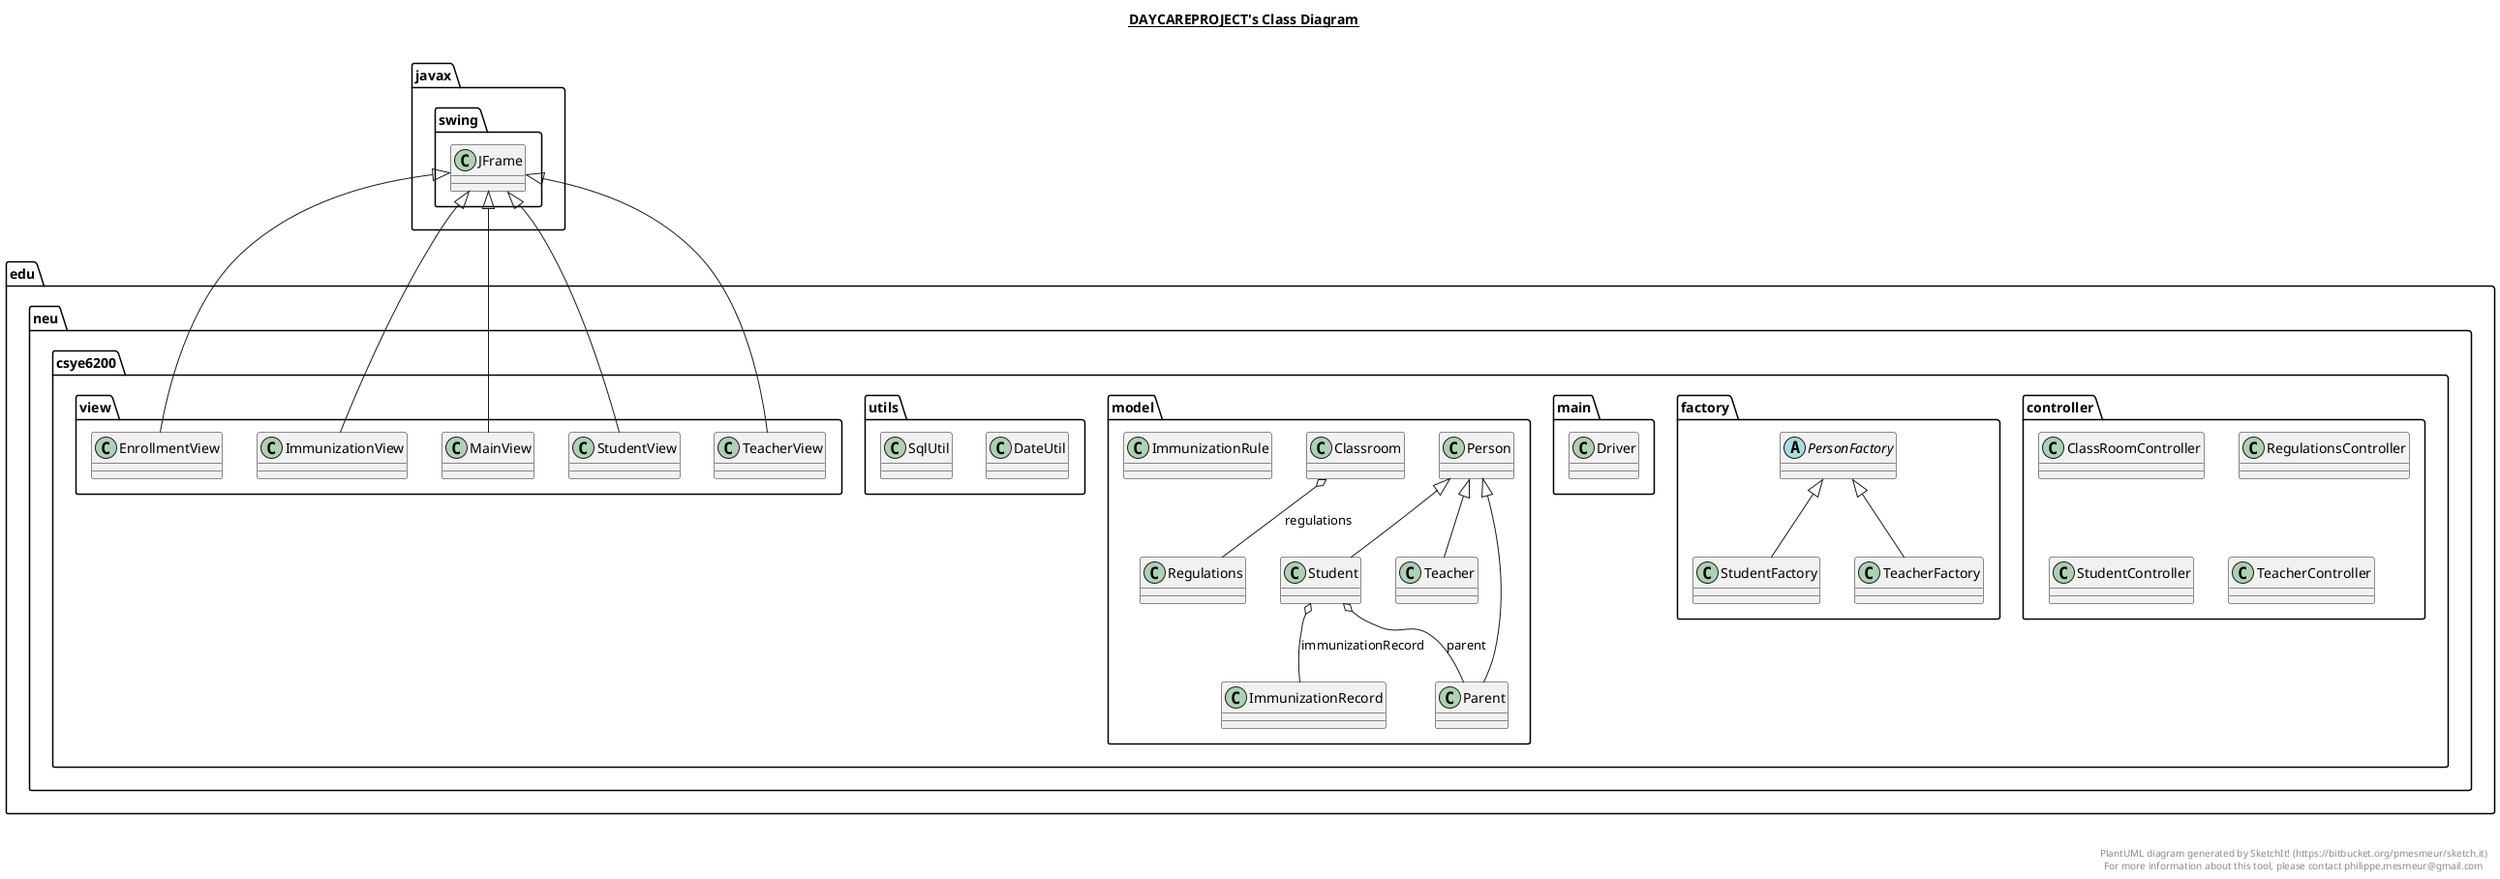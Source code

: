 @startuml

title __DAYCAREPROJECT's Class Diagram__\n

  namespace edu.neu.csye6200.controller {
    class edu.neu.csye6200.controller.ClassRoomController {
    }
  }
  

  namespace edu.neu.csye6200.controller {
    class edu.neu.csye6200.controller.RegulationsController {
    }
  }
  

  namespace edu.neu.csye6200.controller {
    class edu.neu.csye6200.controller.StudentController {
    }
  }
  

  namespace edu.neu.csye6200.controller {
    class edu.neu.csye6200.controller.TeacherController {
    }
  }
  

  namespace edu.neu.csye6200.factory {
    abstract class edu.neu.csye6200.factory.PersonFactory {
    }
  }
  

  namespace edu.neu.csye6200.factory {
    class edu.neu.csye6200.factory.StudentFactory {
    }
  }
  

  namespace edu.neu.csye6200.factory {
    class edu.neu.csye6200.factory.TeacherFactory {
    }
  }
  

  namespace edu.neu.csye6200.main {
    class edu.neu.csye6200.main.Driver {
    }
  }
  

  namespace edu.neu.csye6200.model {
    class edu.neu.csye6200.model.Classroom {
    }
  }
  

  namespace edu.neu.csye6200.model {
    class edu.neu.csye6200.model.ImmunizationRecord {
    }
  }
  

  namespace edu.neu.csye6200.model {
    class edu.neu.csye6200.model.ImmunizationRule {
    }
  }
  

  namespace edu.neu.csye6200.model {
    class edu.neu.csye6200.model.Parent {
    }
  }
  

  namespace edu.neu.csye6200.model {
    class edu.neu.csye6200.model.Person {
    }
  }
  

  namespace edu.neu.csye6200.model {
    class edu.neu.csye6200.model.Regulations {
    }
  }
  

  namespace edu.neu.csye6200.model {
    class edu.neu.csye6200.model.Student {
    }
  }
  

  namespace edu.neu.csye6200.model {
    class edu.neu.csye6200.model.Teacher {
    }
  }
  

  namespace edu.neu.csye6200.utils {
    class edu.neu.csye6200.utils.DateUtil {
    }
  }
  

  namespace edu.neu.csye6200.utils {
    class edu.neu.csye6200.utils.SqlUtil {
    }
  }
  

  namespace edu.neu.csye6200.view {
    class edu.neu.csye6200.view.EnrollmentView {
    }
  }
  

  namespace edu.neu.csye6200.view {
    class edu.neu.csye6200.view.ImmunizationView {
    }
  }
  

  namespace edu.neu.csye6200.view {
    class edu.neu.csye6200.view.MainView {
    }
  }
  

  namespace edu.neu.csye6200.view {
    class edu.neu.csye6200.view.StudentView {
    }
  }
  

  namespace edu.neu.csye6200.view {
    class edu.neu.csye6200.view.TeacherView {
    }
  }
  

  edu.neu.csye6200.factory.StudentFactory -up-|> edu.neu.csye6200.factory.PersonFactory
  edu.neu.csye6200.factory.TeacherFactory -up-|> edu.neu.csye6200.factory.PersonFactory
  edu.neu.csye6200.model.Classroom o-- edu.neu.csye6200.model.Regulations : regulations
  edu.neu.csye6200.model.Parent -up-|> edu.neu.csye6200.model.Person
  edu.neu.csye6200.model.Student -up-|> edu.neu.csye6200.model.Person
  edu.neu.csye6200.model.Student o-- edu.neu.csye6200.model.ImmunizationRecord : immunizationRecord
  edu.neu.csye6200.model.Student o-- edu.neu.csye6200.model.Parent : parent
  edu.neu.csye6200.model.Teacher -up-|> edu.neu.csye6200.model.Person
  edu.neu.csye6200.view.EnrollmentView -up-|> javax.swing.JFrame
  edu.neu.csye6200.view.ImmunizationView -up-|> javax.swing.JFrame
  edu.neu.csye6200.view.MainView -up-|> javax.swing.JFrame
  edu.neu.csye6200.view.StudentView -up-|> javax.swing.JFrame
  edu.neu.csye6200.view.TeacherView -up-|> javax.swing.JFrame


right footer


PlantUML diagram generated by SketchIt! (https://bitbucket.org/pmesmeur/sketch.it)
For more information about this tool, please contact philippe.mesmeur@gmail.com
endfooter

@enduml
